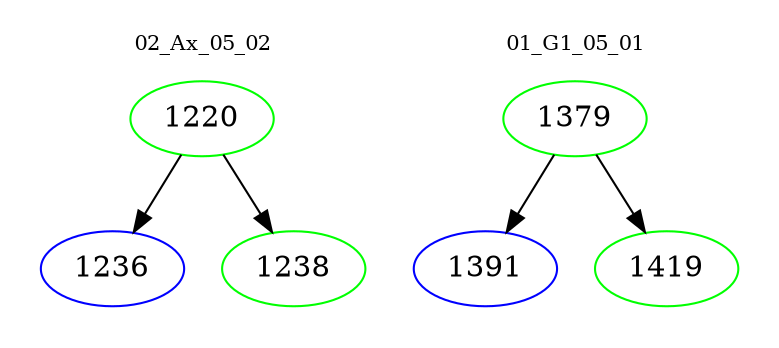 digraph{
subgraph cluster_0 {
color = white
label = "02_Ax_05_02";
fontsize=10;
T0_1220 [label="1220", color="green"]
T0_1220 -> T0_1236 [color="black"]
T0_1236 [label="1236", color="blue"]
T0_1220 -> T0_1238 [color="black"]
T0_1238 [label="1238", color="green"]
}
subgraph cluster_1 {
color = white
label = "01_G1_05_01";
fontsize=10;
T1_1379 [label="1379", color="green"]
T1_1379 -> T1_1391 [color="black"]
T1_1391 [label="1391", color="blue"]
T1_1379 -> T1_1419 [color="black"]
T1_1419 [label="1419", color="green"]
}
}
